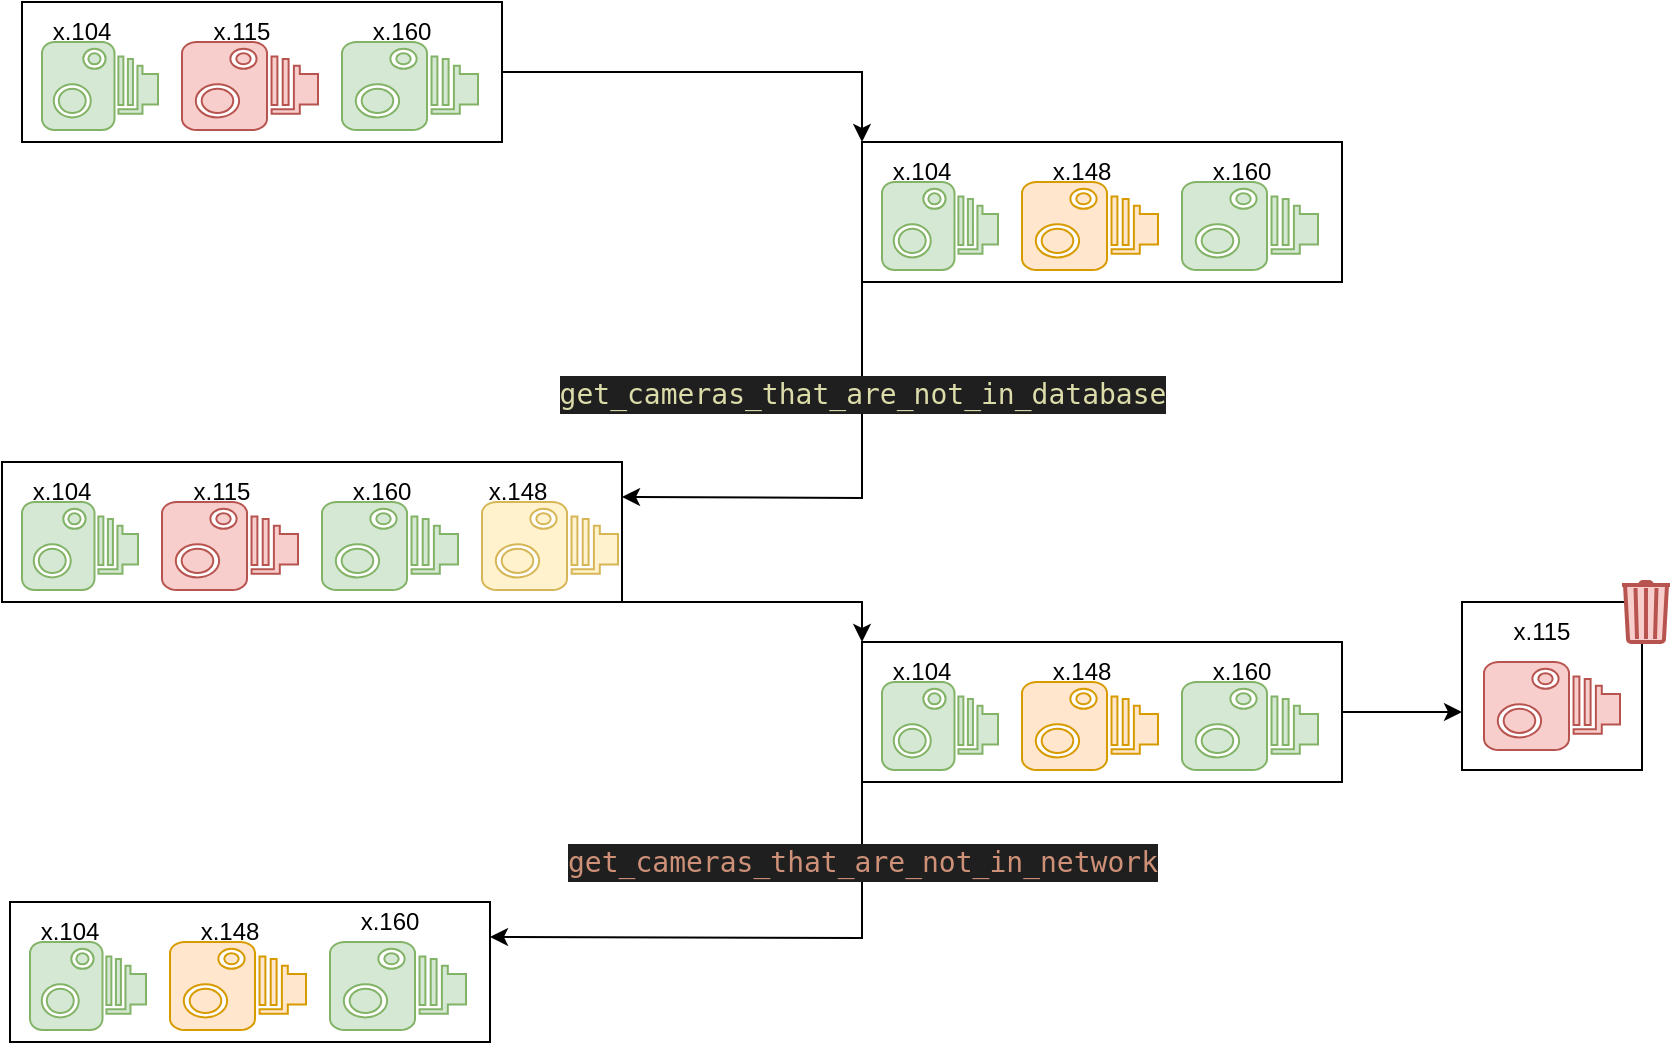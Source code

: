 <mxfile version="24.5.1" type="device">
  <diagram name="Page-1" id="4V5F0oHJdDKvkCo8Oibg">
    <mxGraphModel dx="1368" dy="838" grid="1" gridSize="10" guides="1" tooltips="1" connect="1" arrows="1" fold="1" page="1" pageScale="1" pageWidth="850" pageHeight="1100" math="0" shadow="0">
      <root>
        <mxCell id="0" />
        <mxCell id="1" parent="0" />
        <mxCell id="FTt_NVyZ7FaaPS5wceGt-1" value="" style="rounded=0;whiteSpace=wrap;html=1;" vertex="1" parent="1">
          <mxGeometry x="140" y="170" width="240" height="70" as="geometry" />
        </mxCell>
        <mxCell id="FTt_NVyZ7FaaPS5wceGt-2" value="" style="shape=mxgraph.signs.tech.camera_1;html=1;pointerEvents=1;fillColor=#d5e8d4;strokeColor=#82b366;verticalLabelPosition=bottom;verticalAlign=top;align=center;" vertex="1" parent="1">
          <mxGeometry x="150" y="190" width="58" height="44" as="geometry" />
        </mxCell>
        <mxCell id="FTt_NVyZ7FaaPS5wceGt-3" value="" style="shape=mxgraph.signs.tech.camera_1;html=1;pointerEvents=1;fillColor=#f8cecc;strokeColor=#b85450;verticalLabelPosition=bottom;verticalAlign=top;align=center;" vertex="1" parent="1">
          <mxGeometry x="220" y="190" width="68" height="44" as="geometry" />
        </mxCell>
        <mxCell id="FTt_NVyZ7FaaPS5wceGt-4" value="" style="shape=mxgraph.signs.tech.camera_1;html=1;pointerEvents=1;fillColor=#d5e8d4;strokeColor=#82b366;verticalLabelPosition=bottom;verticalAlign=top;align=center;" vertex="1" parent="1">
          <mxGeometry x="300" y="190" width="68" height="44" as="geometry" />
        </mxCell>
        <mxCell id="FTt_NVyZ7FaaPS5wceGt-5" value="x.104" style="text;html=1;align=center;verticalAlign=middle;whiteSpace=wrap;rounded=0;" vertex="1" parent="1">
          <mxGeometry x="140" y="170" width="60" height="30" as="geometry" />
        </mxCell>
        <mxCell id="FTt_NVyZ7FaaPS5wceGt-6" value="x.115" style="text;html=1;align=center;verticalAlign=middle;whiteSpace=wrap;rounded=0;" vertex="1" parent="1">
          <mxGeometry x="220" y="170" width="60" height="30" as="geometry" />
        </mxCell>
        <mxCell id="FTt_NVyZ7FaaPS5wceGt-7" value="x.160" style="text;html=1;align=center;verticalAlign=middle;whiteSpace=wrap;rounded=0;" vertex="1" parent="1">
          <mxGeometry x="300" y="170" width="60" height="30" as="geometry" />
        </mxCell>
        <mxCell id="FTt_NVyZ7FaaPS5wceGt-8" value="" style="rounded=0;whiteSpace=wrap;html=1;" vertex="1" parent="1">
          <mxGeometry x="560" y="240" width="240" height="70" as="geometry" />
        </mxCell>
        <mxCell id="FTt_NVyZ7FaaPS5wceGt-9" value="" style="shape=mxgraph.signs.tech.camera_1;html=1;pointerEvents=1;fillColor=#d5e8d4;strokeColor=#82b366;verticalLabelPosition=bottom;verticalAlign=top;align=center;" vertex="1" parent="1">
          <mxGeometry x="570" y="260" width="58" height="44" as="geometry" />
        </mxCell>
        <mxCell id="FTt_NVyZ7FaaPS5wceGt-10" value="" style="shape=mxgraph.signs.tech.camera_1;html=1;pointerEvents=1;fillColor=#ffe6cc;strokeColor=#d79b00;verticalLabelPosition=bottom;verticalAlign=top;align=center;" vertex="1" parent="1">
          <mxGeometry x="640" y="260" width="68" height="44" as="geometry" />
        </mxCell>
        <mxCell id="FTt_NVyZ7FaaPS5wceGt-11" value="" style="shape=mxgraph.signs.tech.camera_1;html=1;pointerEvents=1;verticalLabelPosition=bottom;verticalAlign=top;align=center;fillColor=#d5e8d4;strokeColor=#82b366;" vertex="1" parent="1">
          <mxGeometry x="720" y="260" width="68" height="44" as="geometry" />
        </mxCell>
        <mxCell id="FTt_NVyZ7FaaPS5wceGt-12" value="x.104" style="text;html=1;align=center;verticalAlign=middle;whiteSpace=wrap;rounded=0;" vertex="1" parent="1">
          <mxGeometry x="560" y="240" width="60" height="30" as="geometry" />
        </mxCell>
        <mxCell id="FTt_NVyZ7FaaPS5wceGt-13" value="x.148" style="text;html=1;align=center;verticalAlign=middle;whiteSpace=wrap;rounded=0;" vertex="1" parent="1">
          <mxGeometry x="640" y="240" width="60" height="30" as="geometry" />
        </mxCell>
        <mxCell id="FTt_NVyZ7FaaPS5wceGt-14" value="x.160" style="text;html=1;align=center;verticalAlign=middle;whiteSpace=wrap;rounded=0;" vertex="1" parent="1">
          <mxGeometry x="720" y="240" width="60" height="30" as="geometry" />
        </mxCell>
        <mxCell id="FTt_NVyZ7FaaPS5wceGt-15" value="" style="rounded=0;whiteSpace=wrap;html=1;" vertex="1" parent="1">
          <mxGeometry x="130" y="400" width="310" height="70" as="geometry" />
        </mxCell>
        <mxCell id="FTt_NVyZ7FaaPS5wceGt-16" value="" style="shape=mxgraph.signs.tech.camera_1;html=1;pointerEvents=1;fillColor=#d5e8d4;strokeColor=#82b366;verticalLabelPosition=bottom;verticalAlign=top;align=center;" vertex="1" parent="1">
          <mxGeometry x="140" y="420" width="58" height="44" as="geometry" />
        </mxCell>
        <mxCell id="FTt_NVyZ7FaaPS5wceGt-17" value="" style="shape=mxgraph.signs.tech.camera_1;html=1;pointerEvents=1;fillColor=#f8cecc;strokeColor=#b85450;verticalLabelPosition=bottom;verticalAlign=top;align=center;" vertex="1" parent="1">
          <mxGeometry x="210" y="420" width="68" height="44" as="geometry" />
        </mxCell>
        <mxCell id="FTt_NVyZ7FaaPS5wceGt-18" value="" style="shape=mxgraph.signs.tech.camera_1;html=1;pointerEvents=1;fillColor=#d5e8d4;strokeColor=#82b366;verticalLabelPosition=bottom;verticalAlign=top;align=center;" vertex="1" parent="1">
          <mxGeometry x="290" y="420" width="68" height="44" as="geometry" />
        </mxCell>
        <mxCell id="FTt_NVyZ7FaaPS5wceGt-19" value="x.104" style="text;html=1;align=center;verticalAlign=middle;whiteSpace=wrap;rounded=0;" vertex="1" parent="1">
          <mxGeometry x="130" y="400" width="60" height="30" as="geometry" />
        </mxCell>
        <mxCell id="FTt_NVyZ7FaaPS5wceGt-20" value="x.115" style="text;html=1;align=center;verticalAlign=middle;whiteSpace=wrap;rounded=0;" vertex="1" parent="1">
          <mxGeometry x="210" y="400" width="60" height="30" as="geometry" />
        </mxCell>
        <mxCell id="FTt_NVyZ7FaaPS5wceGt-21" value="x.160" style="text;html=1;align=center;verticalAlign=middle;whiteSpace=wrap;rounded=0;" vertex="1" parent="1">
          <mxGeometry x="290" y="400" width="60" height="30" as="geometry" />
        </mxCell>
        <mxCell id="FTt_NVyZ7FaaPS5wceGt-22" value="" style="shape=mxgraph.signs.tech.camera_1;html=1;pointerEvents=1;fillColor=#fff2cc;strokeColor=#d6b656;verticalLabelPosition=bottom;verticalAlign=top;align=center;" vertex="1" parent="1">
          <mxGeometry x="370" y="420" width="68" height="44" as="geometry" />
        </mxCell>
        <mxCell id="FTt_NVyZ7FaaPS5wceGt-23" value="x.148" style="text;html=1;align=center;verticalAlign=middle;whiteSpace=wrap;rounded=0;" vertex="1" parent="1">
          <mxGeometry x="358" y="400" width="60" height="30" as="geometry" />
        </mxCell>
        <mxCell id="FTt_NVyZ7FaaPS5wceGt-24" value="" style="rounded=0;whiteSpace=wrap;html=1;" vertex="1" parent="1">
          <mxGeometry x="134" y="620" width="240" height="70" as="geometry" />
        </mxCell>
        <mxCell id="FTt_NVyZ7FaaPS5wceGt-25" value="" style="shape=mxgraph.signs.tech.camera_1;html=1;pointerEvents=1;fillColor=#d5e8d4;strokeColor=#82b366;verticalLabelPosition=bottom;verticalAlign=top;align=center;" vertex="1" parent="1">
          <mxGeometry x="144" y="640" width="58" height="44" as="geometry" />
        </mxCell>
        <mxCell id="FTt_NVyZ7FaaPS5wceGt-26" value="" style="shape=mxgraph.signs.tech.camera_1;html=1;pointerEvents=1;fillColor=#ffe6cc;strokeColor=#d79b00;verticalLabelPosition=bottom;verticalAlign=top;align=center;" vertex="1" parent="1">
          <mxGeometry x="214" y="640" width="68" height="44" as="geometry" />
        </mxCell>
        <mxCell id="FTt_NVyZ7FaaPS5wceGt-27" value="" style="shape=mxgraph.signs.tech.camera_1;html=1;pointerEvents=1;fillColor=#d5e8d4;strokeColor=#82b366;verticalLabelPosition=bottom;verticalAlign=top;align=center;" vertex="1" parent="1">
          <mxGeometry x="294" y="640" width="68" height="44" as="geometry" />
        </mxCell>
        <mxCell id="FTt_NVyZ7FaaPS5wceGt-28" value="x.104" style="text;html=1;align=center;verticalAlign=middle;whiteSpace=wrap;rounded=0;" vertex="1" parent="1">
          <mxGeometry x="134" y="620" width="60" height="30" as="geometry" />
        </mxCell>
        <mxCell id="FTt_NVyZ7FaaPS5wceGt-29" value="x.148" style="text;html=1;align=center;verticalAlign=middle;whiteSpace=wrap;rounded=0;" vertex="1" parent="1">
          <mxGeometry x="214" y="620" width="60" height="30" as="geometry" />
        </mxCell>
        <mxCell id="FTt_NVyZ7FaaPS5wceGt-30" value="x.160" style="text;html=1;align=center;verticalAlign=middle;whiteSpace=wrap;rounded=0;" vertex="1" parent="1">
          <mxGeometry x="294" y="620" width="60" height="20" as="geometry" />
        </mxCell>
        <mxCell id="FTt_NVyZ7FaaPS5wceGt-31" value="" style="endArrow=classic;html=1;rounded=0;exitX=1;exitY=0.5;exitDx=0;exitDy=0;entryX=0;entryY=0;entryDx=0;entryDy=0;" edge="1" parent="1" source="FTt_NVyZ7FaaPS5wceGt-1" target="FTt_NVyZ7FaaPS5wceGt-8">
          <mxGeometry width="50" height="50" relative="1" as="geometry">
            <mxPoint x="420" y="590" as="sourcePoint" />
            <mxPoint x="470" y="540" as="targetPoint" />
            <Array as="points">
              <mxPoint x="560" y="205" />
            </Array>
          </mxGeometry>
        </mxCell>
        <mxCell id="FTt_NVyZ7FaaPS5wceGt-32" value="&lt;div style=&quot;color: #cccccc;background-color: #1f1f1f;font-family: &#39;Droid Sans Mono&#39;, &#39;monospace&#39;, monospace;font-weight: normal;font-size: 14px;line-height: 19px;white-space: pre;&quot;&gt;&lt;div&gt;&lt;span style=&quot;color: #dcdcaa;&quot;&gt;get_cameras_that_are_not_in_database&lt;/span&gt;&lt;/div&gt;&lt;/div&gt;" style="endArrow=classic;html=1;rounded=0;exitX=0;exitY=1;exitDx=0;exitDy=0;entryX=1;entryY=0.25;entryDx=0;entryDy=0;" edge="1" parent="1" source="FTt_NVyZ7FaaPS5wceGt-8" target="FTt_NVyZ7FaaPS5wceGt-15">
          <mxGeometry x="-0.51" width="50" height="50" relative="1" as="geometry">
            <mxPoint x="560" y="740" as="sourcePoint" />
            <mxPoint x="610" y="690" as="targetPoint" />
            <Array as="points">
              <mxPoint x="560" y="350" />
              <mxPoint x="560" y="418" />
            </Array>
            <mxPoint as="offset" />
          </mxGeometry>
        </mxCell>
        <mxCell id="FTt_NVyZ7FaaPS5wceGt-33" value="" style="rounded=0;whiteSpace=wrap;html=1;" vertex="1" parent="1">
          <mxGeometry x="560" y="490" width="240" height="70" as="geometry" />
        </mxCell>
        <mxCell id="FTt_NVyZ7FaaPS5wceGt-34" value="" style="shape=mxgraph.signs.tech.camera_1;html=1;pointerEvents=1;fillColor=#d5e8d4;strokeColor=#82b366;verticalLabelPosition=bottom;verticalAlign=top;align=center;" vertex="1" parent="1">
          <mxGeometry x="570" y="510" width="58" height="44" as="geometry" />
        </mxCell>
        <mxCell id="FTt_NVyZ7FaaPS5wceGt-35" value="" style="shape=mxgraph.signs.tech.camera_1;html=1;pointerEvents=1;fillColor=#ffe6cc;strokeColor=#d79b00;verticalLabelPosition=bottom;verticalAlign=top;align=center;" vertex="1" parent="1">
          <mxGeometry x="640" y="510" width="68" height="44" as="geometry" />
        </mxCell>
        <mxCell id="FTt_NVyZ7FaaPS5wceGt-36" value="" style="shape=mxgraph.signs.tech.camera_1;html=1;pointerEvents=1;verticalLabelPosition=bottom;verticalAlign=top;align=center;fillColor=#d5e8d4;strokeColor=#82b366;" vertex="1" parent="1">
          <mxGeometry x="720" y="510" width="68" height="44" as="geometry" />
        </mxCell>
        <mxCell id="FTt_NVyZ7FaaPS5wceGt-37" value="x.104" style="text;html=1;align=center;verticalAlign=middle;whiteSpace=wrap;rounded=0;" vertex="1" parent="1">
          <mxGeometry x="560" y="490" width="60" height="30" as="geometry" />
        </mxCell>
        <mxCell id="FTt_NVyZ7FaaPS5wceGt-38" value="x.148" style="text;html=1;align=center;verticalAlign=middle;whiteSpace=wrap;rounded=0;" vertex="1" parent="1">
          <mxGeometry x="640" y="490" width="60" height="30" as="geometry" />
        </mxCell>
        <mxCell id="FTt_NVyZ7FaaPS5wceGt-39" value="x.160" style="text;html=1;align=center;verticalAlign=middle;whiteSpace=wrap;rounded=0;" vertex="1" parent="1">
          <mxGeometry x="720" y="490" width="60" height="30" as="geometry" />
        </mxCell>
        <mxCell id="FTt_NVyZ7FaaPS5wceGt-40" value="" style="endArrow=classic;html=1;rounded=0;entryX=0;entryY=0;entryDx=0;entryDy=0;exitX=1;exitY=1;exitDx=0;exitDy=0;" edge="1" parent="1" source="FTt_NVyZ7FaaPS5wceGt-15" target="FTt_NVyZ7FaaPS5wceGt-37">
          <mxGeometry width="50" height="50" relative="1" as="geometry">
            <mxPoint x="320" y="680" as="sourcePoint" />
            <mxPoint x="370" y="630" as="targetPoint" />
            <Array as="points">
              <mxPoint x="560" y="470" />
            </Array>
          </mxGeometry>
        </mxCell>
        <mxCell id="FTt_NVyZ7FaaPS5wceGt-41" value="&lt;div style=&quot;color: #cccccc;background-color: #1f1f1f;font-family: &#39;Droid Sans Mono&#39;, &#39;monospace&#39;, monospace;font-weight: normal;font-size: 14px;line-height: 19px;white-space: pre;&quot;&gt;&lt;div&gt;&lt;span style=&quot;color: #ce9178;&quot;&gt;get_cameras_that_are_not_in_network&lt;/span&gt;&lt;/div&gt;&lt;/div&gt;" style="endArrow=classic;html=1;rounded=0;exitX=0;exitY=1;exitDx=0;exitDy=0;entryX=1;entryY=0.25;entryDx=0;entryDy=0;" edge="1" parent="1" source="FTt_NVyZ7FaaPS5wceGt-33" target="FTt_NVyZ7FaaPS5wceGt-24">
          <mxGeometry x="-0.697" width="50" height="50" relative="1" as="geometry">
            <mxPoint x="510" y="690" as="sourcePoint" />
            <mxPoint x="560" y="640" as="targetPoint" />
            <Array as="points">
              <mxPoint x="560" y="638" />
            </Array>
            <mxPoint as="offset" />
          </mxGeometry>
        </mxCell>
        <mxCell id="FTt_NVyZ7FaaPS5wceGt-42" value="" style="endArrow=classic;html=1;rounded=0;exitX=1;exitY=0.5;exitDx=0;exitDy=0;" edge="1" parent="1" source="FTt_NVyZ7FaaPS5wceGt-33">
          <mxGeometry width="50" height="50" relative="1" as="geometry">
            <mxPoint x="820" y="550" as="sourcePoint" />
            <mxPoint x="860" y="525" as="targetPoint" />
          </mxGeometry>
        </mxCell>
        <mxCell id="FTt_NVyZ7FaaPS5wceGt-43" value="" style="rounded=0;whiteSpace=wrap;html=1;" vertex="1" parent="1">
          <mxGeometry x="860" y="470" width="90" height="84" as="geometry" />
        </mxCell>
        <mxCell id="FTt_NVyZ7FaaPS5wceGt-44" value="" style="html=1;verticalLabelPosition=bottom;align=center;labelBackgroundColor=#ffffff;verticalAlign=top;strokeWidth=2;strokeColor=#b85450;shadow=0;dashed=0;shape=mxgraph.ios7.icons.trashcan;fillColor=#f8cecc;" vertex="1" parent="1">
          <mxGeometry x="940" y="460" width="24" height="30" as="geometry" />
        </mxCell>
        <mxCell id="FTt_NVyZ7FaaPS5wceGt-45" value="" style="shape=mxgraph.signs.tech.camera_1;html=1;pointerEvents=1;fillColor=#f8cecc;strokeColor=#b85450;verticalLabelPosition=bottom;verticalAlign=top;align=center;" vertex="1" parent="1">
          <mxGeometry x="871" y="500" width="68" height="44" as="geometry" />
        </mxCell>
        <mxCell id="FTt_NVyZ7FaaPS5wceGt-46" value="x.115" style="text;html=1;align=center;verticalAlign=middle;whiteSpace=wrap;rounded=0;" vertex="1" parent="1">
          <mxGeometry x="870" y="470" width="60" height="30" as="geometry" />
        </mxCell>
      </root>
    </mxGraphModel>
  </diagram>
</mxfile>

